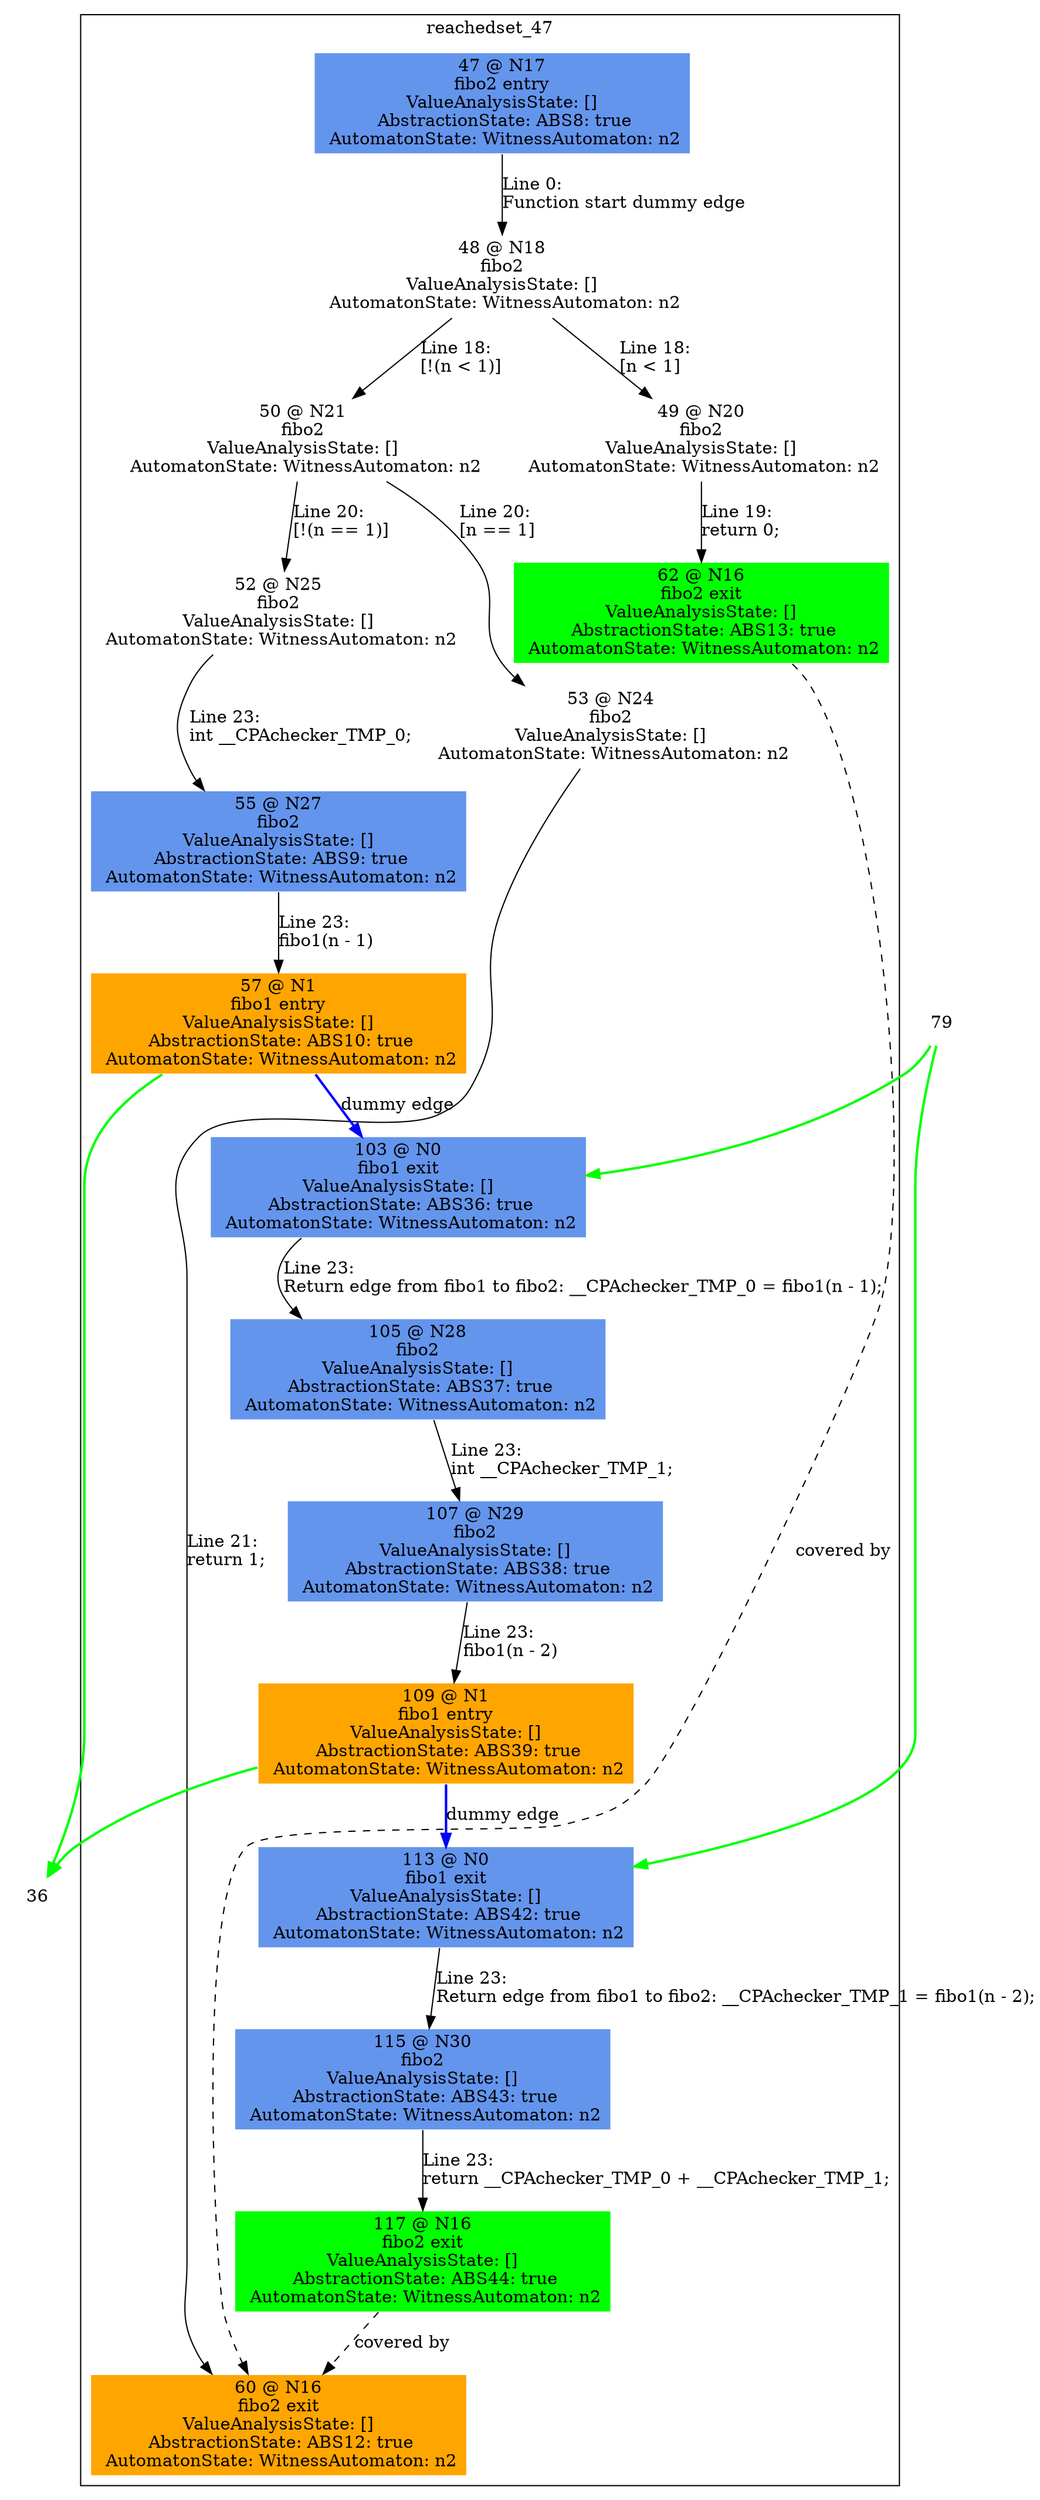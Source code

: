 digraph ARG {
node [style="filled" shape="box" color="white"]
subgraph cluster_47 {
label="reachedset_47"
47 [fillcolor="cornflowerblue" label="47 @ N17\nfibo2 entry\nValueAnalysisState: []\n AbstractionState: ABS8: true\n AutomatonState: WitnessAutomaton: n2\n" id="47"]
48 [label="48 @ N18\nfibo2\nValueAnalysisState: []\n AutomatonState: WitnessAutomaton: n2\n" id="48"]
50 [label="50 @ N21\nfibo2\nValueAnalysisState: []\n AutomatonState: WitnessAutomaton: n2\n" id="50"]
53 [label="53 @ N24\nfibo2\nValueAnalysisState: []\n AutomatonState: WitnessAutomaton: n2\n" id="53"]
60 [fillcolor="orange" label="60 @ N16\nfibo2 exit\nValueAnalysisState: []\n AbstractionState: ABS12: true\n AutomatonState: WitnessAutomaton: n2\n" id="60"]
52 [label="52 @ N25\nfibo2\nValueAnalysisState: []\n AutomatonState: WitnessAutomaton: n2\n" id="52"]
55 [fillcolor="cornflowerblue" label="55 @ N27\nfibo2\nValueAnalysisState: []\n AbstractionState: ABS9: true\n AutomatonState: WitnessAutomaton: n2\n" id="55"]
57 [fillcolor="orange" label="57 @ N1\nfibo1 entry\nValueAnalysisState: []\n AbstractionState: ABS10: true\n AutomatonState: WitnessAutomaton: n2\n" id="57"]
103 [fillcolor="cornflowerblue" label="103 @ N0\nfibo1 exit\nValueAnalysisState: []\n AbstractionState: ABS36: true\n AutomatonState: WitnessAutomaton: n2\n" id="103"]
105 [fillcolor="cornflowerblue" label="105 @ N28\nfibo2\nValueAnalysisState: []\n AbstractionState: ABS37: true\n AutomatonState: WitnessAutomaton: n2\n" id="105"]
107 [fillcolor="cornflowerblue" label="107 @ N29\nfibo2\nValueAnalysisState: []\n AbstractionState: ABS38: true\n AutomatonState: WitnessAutomaton: n2\n" id="107"]
109 [fillcolor="orange" label="109 @ N1\nfibo1 entry\nValueAnalysisState: []\n AbstractionState: ABS39: true\n AutomatonState: WitnessAutomaton: n2\n" id="109"]
113 [fillcolor="cornflowerblue" label="113 @ N0\nfibo1 exit\nValueAnalysisState: []\n AbstractionState: ABS42: true\n AutomatonState: WitnessAutomaton: n2\n" id="113"]
115 [fillcolor="cornflowerblue" label="115 @ N30\nfibo2\nValueAnalysisState: []\n AbstractionState: ABS43: true\n AutomatonState: WitnessAutomaton: n2\n" id="115"]
117 [fillcolor="green" label="117 @ N16\nfibo2 exit\nValueAnalysisState: []\n AbstractionState: ABS44: true\n AutomatonState: WitnessAutomaton: n2\n" id="117"]
49 [label="49 @ N20\nfibo2\nValueAnalysisState: []\n AutomatonState: WitnessAutomaton: n2\n" id="49"]
62 [fillcolor="green" label="62 @ N16\nfibo2 exit\nValueAnalysisState: []\n AbstractionState: ABS13: true\n AutomatonState: WitnessAutomaton: n2\n" id="62"]
47 -> 48 [label="Line 0: \lFunction start dummy edge\l" id="47 -> 48"]
48 -> 49 [label="Line 18: \l[n < 1]\l" id="48 -> 49"]
48 -> 50 [label="Line 18: \l[!(n < 1)]\l" id="48 -> 50"]
50 -> 52 [label="Line 20: \l[!(n == 1)]\l" id="50 -> 52"]
50 -> 53 [label="Line 20: \l[n == 1]\l" id="50 -> 53"]
53 -> 60 [label="Line 21: \lreturn 1;\l" id="53 -> 60"]
62 -> 60 [style="dashed" weight="0" label="covered by"]
117 -> 60 [style="dashed" weight="0" label="covered by"]
52 -> 55 [label="Line 23: \lint __CPAchecker_TMP_0;\l" id="52 -> 55"]
55 -> 57 [label="Line 23: \lfibo1(n - 1)\l" id="55 -> 57"]
57 -> 103 [style="bold" color="blue" label="dummy edge" id="57 -> 103"]
103 -> 105 [label="Line 23: \lReturn edge from fibo1 to fibo2: __CPAchecker_TMP_0 = fibo1(n - 1);\l" id="103 -> 105"]
105 -> 107 [label="Line 23: \lint __CPAchecker_TMP_1;\l" id="105 -> 107"]
107 -> 109 [label="Line 23: \lfibo1(n - 2)\l" id="107 -> 109"]
109 -> 113 [style="bold" color="blue" label="dummy edge" id="109 -> 113"]
113 -> 115 [label="Line 23: \lReturn edge from fibo1 to fibo2: __CPAchecker_TMP_1 = fibo1(n - 2);\l" id="113 -> 115"]
115 -> 117 [label="Line 23: \lreturn __CPAchecker_TMP_0 + __CPAchecker_TMP_1;\l" id="115 -> 117"]
49 -> 62 [label="Line 19: \lreturn 0;\l" id="49 -> 62"]
}
57 -> 36 [color=green style=bold]
79 -> 103 [color=green style=bold]
79 -> 113 [color=green style=bold]
109 -> 36 [color=green style=bold]
}
